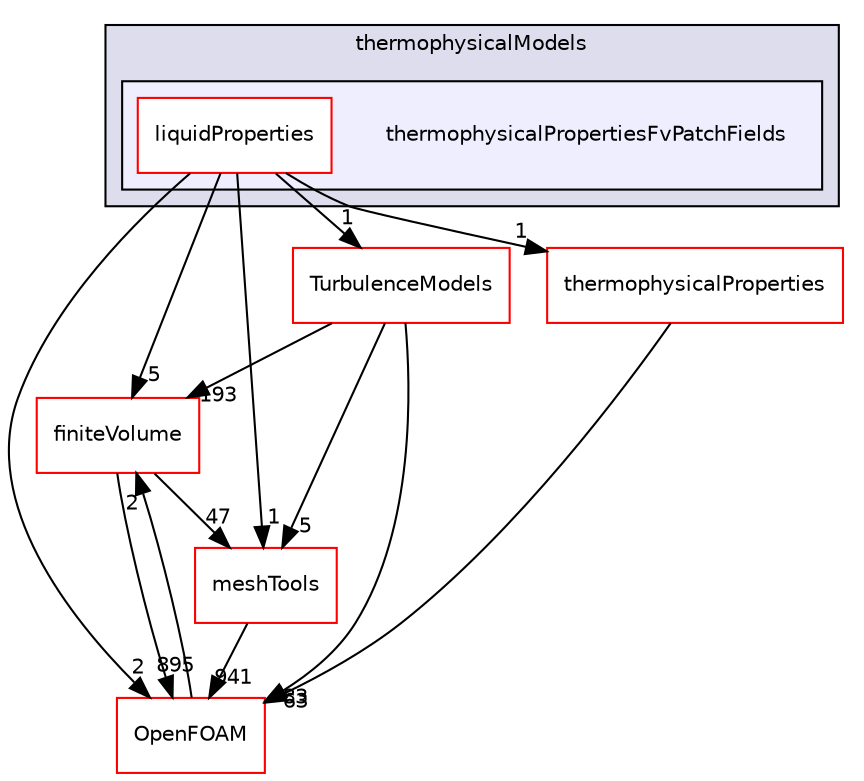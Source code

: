 digraph "src/thermophysicalModels/thermophysicalPropertiesFvPatchFields" {
  bgcolor=transparent;
  compound=true
  node [ fontsize="10", fontname="Helvetica"];
  edge [ labelfontsize="10", labelfontname="Helvetica"];
  subgraph clusterdir_2778d089ec5c4f66810b11f753867003 {
    graph [ bgcolor="#ddddee", pencolor="black", label="thermophysicalModels" fontname="Helvetica", fontsize="10", URL="dir_2778d089ec5c4f66810b11f753867003.html"]
  subgraph clusterdir_6ef394552f70f3826bf9fb747dae22d7 {
    graph [ bgcolor="#eeeeff", pencolor="black", label="" URL="dir_6ef394552f70f3826bf9fb747dae22d7.html"];
    dir_6ef394552f70f3826bf9fb747dae22d7 [shape=plaintext label="thermophysicalPropertiesFvPatchFields"];
    dir_6a6b87deea24d28ecdf1a04c1e1dad6c [shape=box label="liquidProperties" color="red" fillcolor="white" style="filled" URL="dir_6a6b87deea24d28ecdf1a04c1e1dad6c.html"];
  }
  }
  dir_9bd15774b555cf7259a6fa18f99fe99b [shape=box label="finiteVolume" color="red" URL="dir_9bd15774b555cf7259a6fa18f99fe99b.html"];
  dir_ae30ad0bef50cf391b24c614251bb9fd [shape=box label="meshTools" color="red" URL="dir_ae30ad0bef50cf391b24c614251bb9fd.html"];
  dir_1eda626aeac0f0ad2848c36acaa5d501 [shape=box label="TurbulenceModels" color="red" URL="dir_1eda626aeac0f0ad2848c36acaa5d501.html"];
  dir_c5473ff19b20e6ec4dfe5c310b3778a8 [shape=box label="OpenFOAM" color="red" URL="dir_c5473ff19b20e6ec4dfe5c310b3778a8.html"];
  dir_e18d608ec106eacfb005ee36ef0e1b8f [shape=box label="thermophysicalProperties" color="red" URL="dir_e18d608ec106eacfb005ee36ef0e1b8f.html"];
  dir_9bd15774b555cf7259a6fa18f99fe99b->dir_ae30ad0bef50cf391b24c614251bb9fd [headlabel="47", labeldistance=1.5 headhref="dir_000814_001949.html"];
  dir_9bd15774b555cf7259a6fa18f99fe99b->dir_c5473ff19b20e6ec4dfe5c310b3778a8 [headlabel="895", labeldistance=1.5 headhref="dir_000814_002151.html"];
  dir_6a6b87deea24d28ecdf1a04c1e1dad6c->dir_9bd15774b555cf7259a6fa18f99fe99b [headlabel="5", labeldistance=1.5 headhref="dir_003941_000814.html"];
  dir_6a6b87deea24d28ecdf1a04c1e1dad6c->dir_ae30ad0bef50cf391b24c614251bb9fd [headlabel="1", labeldistance=1.5 headhref="dir_003941_001949.html"];
  dir_6a6b87deea24d28ecdf1a04c1e1dad6c->dir_1eda626aeac0f0ad2848c36acaa5d501 [headlabel="1", labeldistance=1.5 headhref="dir_003941_002933.html"];
  dir_6a6b87deea24d28ecdf1a04c1e1dad6c->dir_c5473ff19b20e6ec4dfe5c310b3778a8 [headlabel="2", labeldistance=1.5 headhref="dir_003941_002151.html"];
  dir_6a6b87deea24d28ecdf1a04c1e1dad6c->dir_e18d608ec106eacfb005ee36ef0e1b8f [headlabel="1", labeldistance=1.5 headhref="dir_003941_003884.html"];
  dir_ae30ad0bef50cf391b24c614251bb9fd->dir_c5473ff19b20e6ec4dfe5c310b3778a8 [headlabel="941", labeldistance=1.5 headhref="dir_001949_002151.html"];
  dir_1eda626aeac0f0ad2848c36acaa5d501->dir_9bd15774b555cf7259a6fa18f99fe99b [headlabel="193", labeldistance=1.5 headhref="dir_002933_000814.html"];
  dir_1eda626aeac0f0ad2848c36acaa5d501->dir_ae30ad0bef50cf391b24c614251bb9fd [headlabel="5", labeldistance=1.5 headhref="dir_002933_001949.html"];
  dir_1eda626aeac0f0ad2848c36acaa5d501->dir_c5473ff19b20e6ec4dfe5c310b3778a8 [headlabel="83", labeldistance=1.5 headhref="dir_002933_002151.html"];
  dir_c5473ff19b20e6ec4dfe5c310b3778a8->dir_9bd15774b555cf7259a6fa18f99fe99b [headlabel="2", labeldistance=1.5 headhref="dir_002151_000814.html"];
  dir_e18d608ec106eacfb005ee36ef0e1b8f->dir_c5473ff19b20e6ec4dfe5c310b3778a8 [headlabel="63", labeldistance=1.5 headhref="dir_003884_002151.html"];
}
